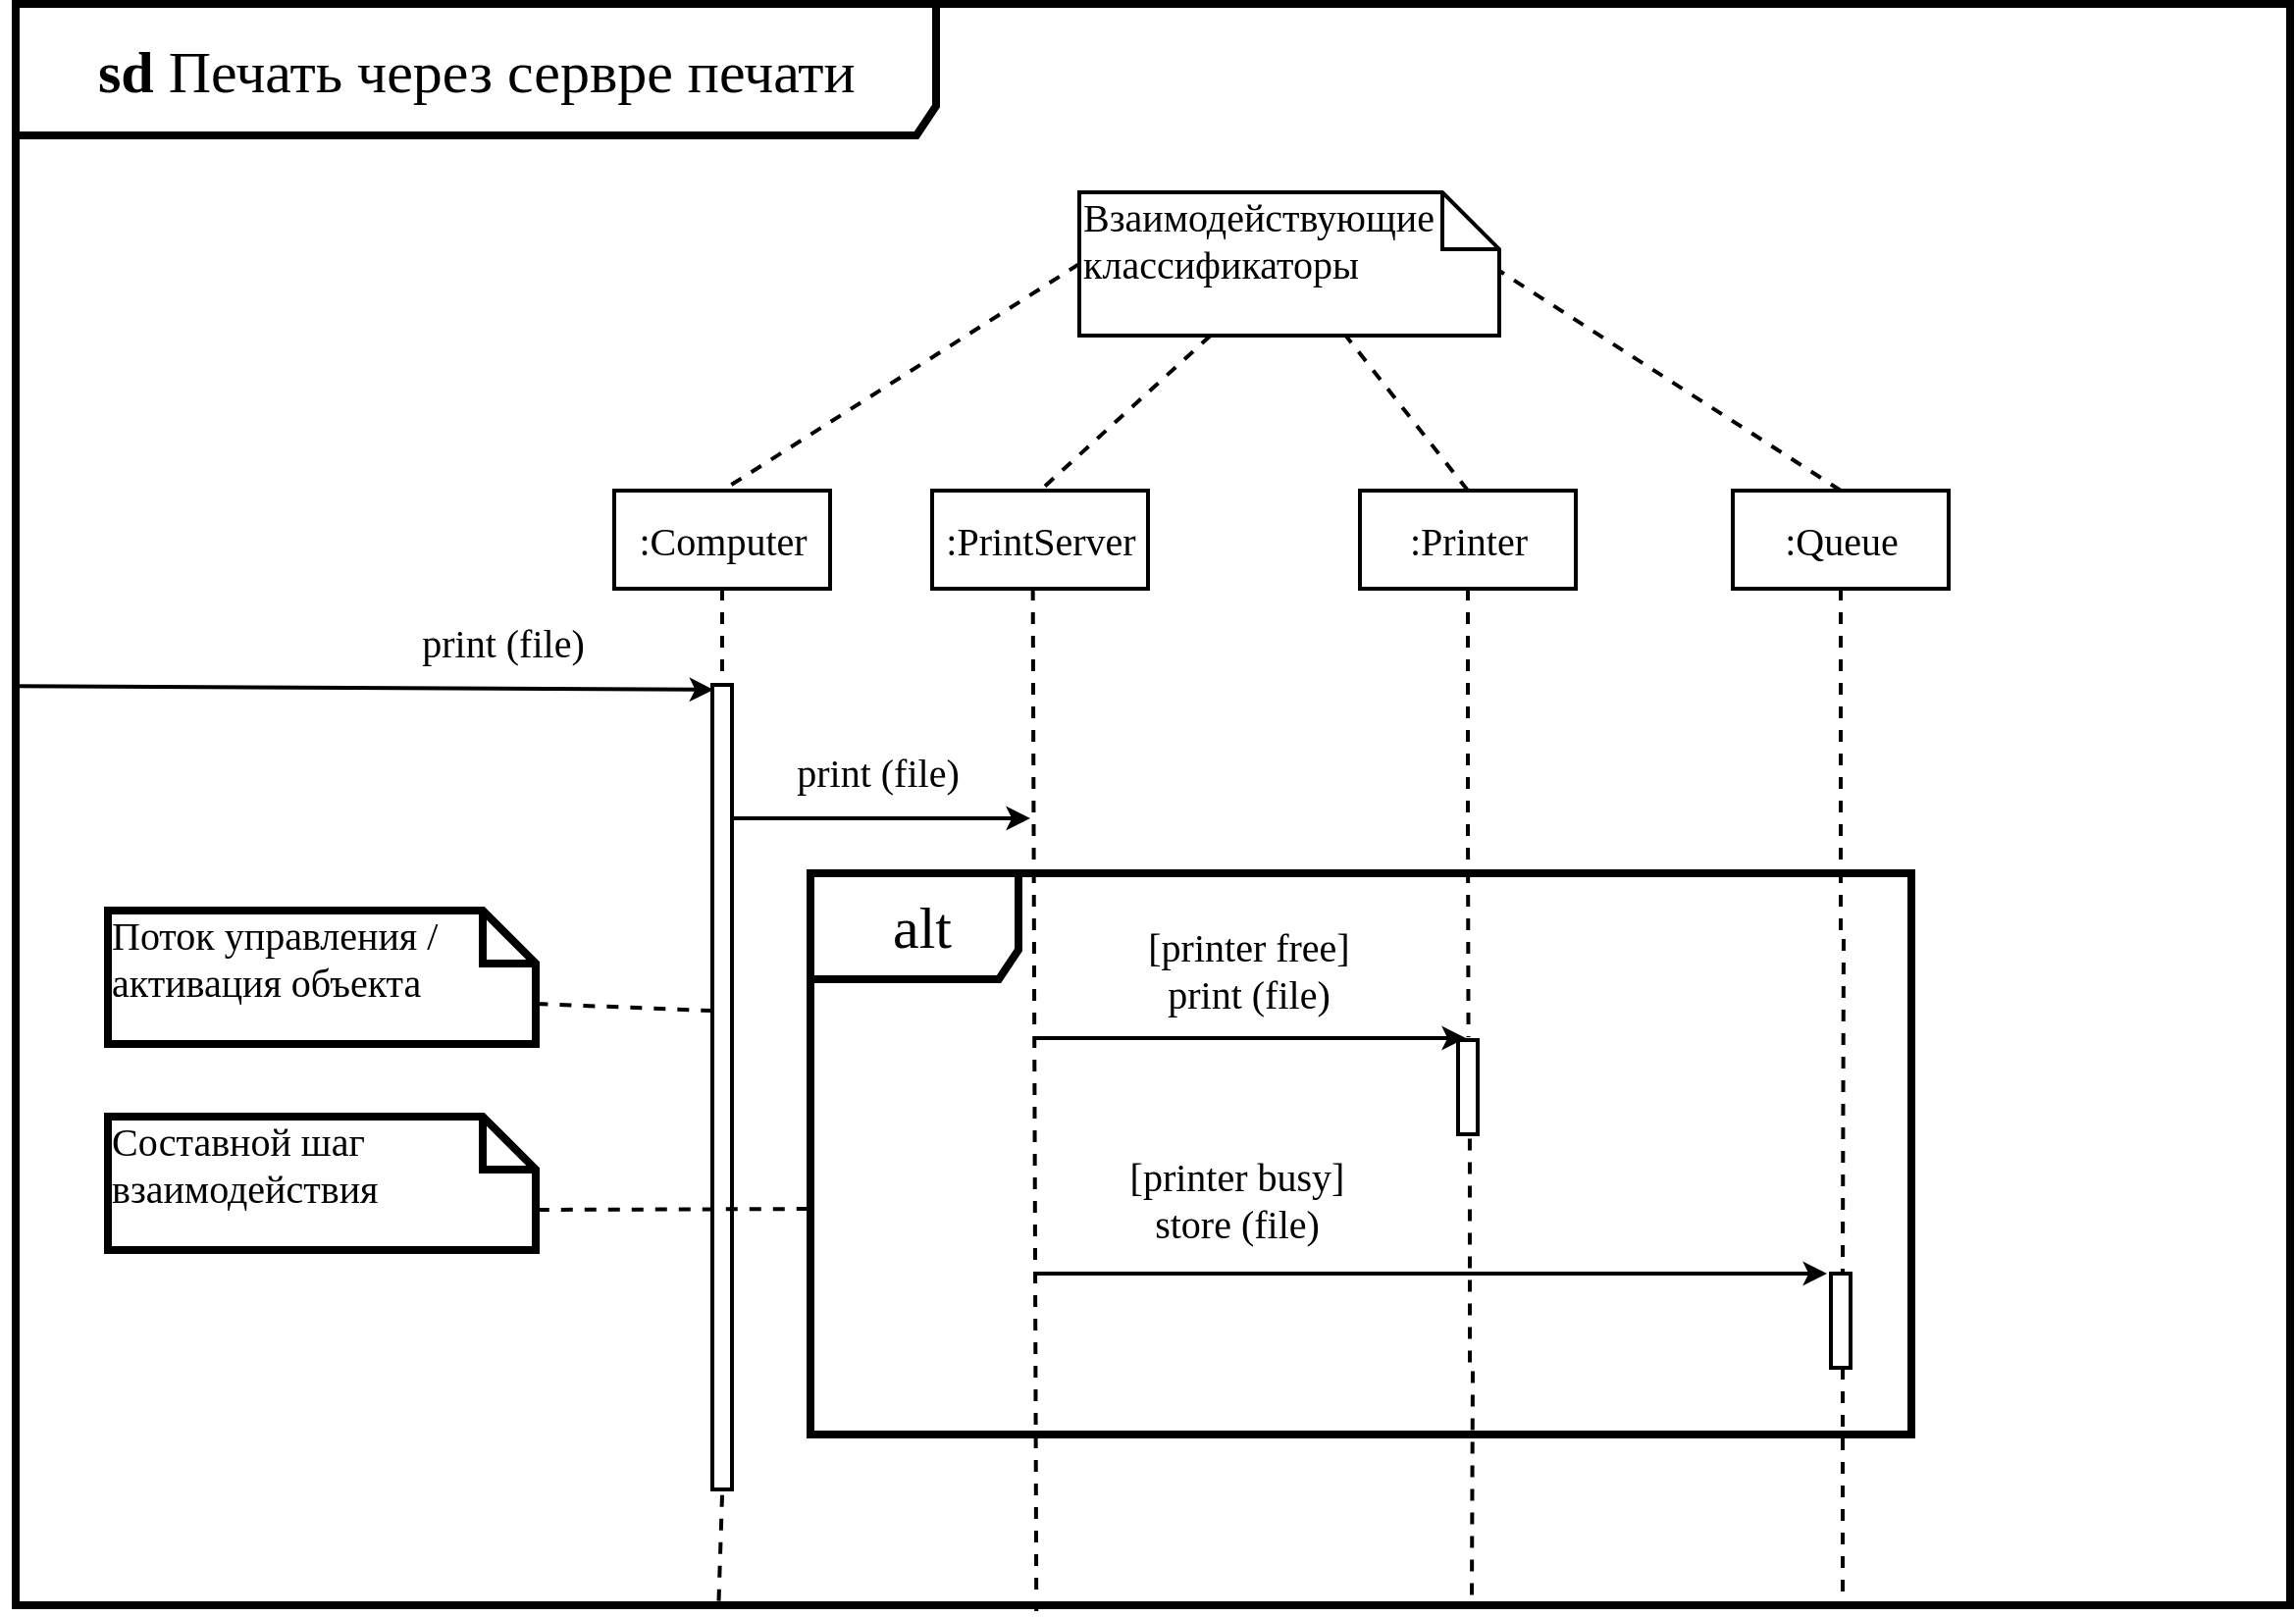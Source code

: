 <mxfile version="13.0.7" type="device"><diagram id="FP6hQe6rue6RQZugP6II" name="Страница 1"><mxGraphModel dx="1574" dy="1006" grid="0" gridSize="10" guides="1" tooltips="1" connect="1" arrows="1" fold="1" page="1" pageScale="1" pageWidth="1169" pageHeight="827" background="#ffffff" math="0" shadow="0"><root><mxCell id="0"/><mxCell id="1" parent="0"/><mxCell id="UIfyfG76Ny-vsyYjU2aN-3" value="&lt;blockquote style=&quot;margin: 0 0 0 40px ; border: none ; padding: 0px&quot;&gt;alt&lt;/blockquote&gt;" style="shape=umlFrame;whiteSpace=wrap;html=1;fillColor=none;strokeWidth=4;strokeColor=#000000;fontFamily=Times New Roman;fontSize=30;width=106;height=54;fontColor=#000000;align=left;" vertex="1" parent="1"><mxGeometry x="413" y="447" width="561" height="286" as="geometry"/></mxCell><mxCell id="Ux6c0Q0Hh7L8MVKCxiyg-1" value="&lt;blockquote style=&quot;margin: 0 0 0 40px ; border: none ; padding: 0px&quot;&gt;&lt;b&gt;sd &lt;/b&gt;Печать через сервре печати&lt;/blockquote&gt;" style="shape=umlFrame;whiteSpace=wrap;html=1;fillColor=none;strokeWidth=4;strokeColor=#000000;fontFamily=Times New Roman;fontSize=30;width=469;height=67;fontColor=#000000;align=left;" parent="1" vertex="1"><mxGeometry x="8" y="4" width="1159" height="816" as="geometry"/></mxCell><mxCell id="Ux6c0Q0Hh7L8MVKCxiyg-2" value=":Computer" style="html=1;strokeColor=#000000;strokeWidth=2;fillColor=none;fontFamily=Times New Roman;fontColor=#000000;fontSize=20;" parent="1" vertex="1"><mxGeometry x="313" y="252" width="110" height="50" as="geometry"/></mxCell><mxCell id="Ux6c0Q0Hh7L8MVKCxiyg-3" value=":PrintServer" style="html=1;strokeColor=#000000;strokeWidth=2;fillColor=none;fontFamily=Times New Roman;fontColor=#000000;fontSize=20;" parent="1" vertex="1"><mxGeometry x="475" y="252" width="110" height="50" as="geometry"/></mxCell><mxCell id="Ux6c0Q0Hh7L8MVKCxiyg-9" style="edgeStyle=none;rounded=0;orthogonalLoop=1;jettySize=auto;html=1;exitX=0.5;exitY=0;exitDx=0;exitDy=0;dashed=1;endArrow=none;endFill=0;strokeColor=#000000;strokeWidth=2;fontFamily=Times New Roman;fontSize=20;fontColor=#000000;" parent="1" source="Ux6c0Q0Hh7L8MVKCxiyg-4" target="Ux6c0Q0Hh7L8MVKCxiyg-6" edge="1"><mxGeometry relative="1" as="geometry"/></mxCell><mxCell id="UIfyfG76Ny-vsyYjU2aN-11" style="edgeStyle=orthogonalEdgeStyle;rounded=0;orthogonalLoop=1;jettySize=auto;html=1;exitX=0.5;exitY=1;exitDx=0;exitDy=0;entryX=0.528;entryY=-0.03;entryDx=0;entryDy=0;entryPerimeter=0;strokeWidth=2;strokeColor=#000000;dashed=1;labelBackgroundColor=none;endArrow=none;endFill=0;" edge="1" parent="1" source="Ux6c0Q0Hh7L8MVKCxiyg-4" target="UIfyfG76Ny-vsyYjU2aN-10"><mxGeometry relative="1" as="geometry"/></mxCell><mxCell id="Ux6c0Q0Hh7L8MVKCxiyg-4" value=":Printer" style="html=1;strokeColor=#000000;strokeWidth=2;fillColor=none;fontFamily=Times New Roman;fontColor=#000000;fontSize=20;" parent="1" vertex="1"><mxGeometry x="693" y="252" width="110" height="50" as="geometry"/></mxCell><mxCell id="Ux6c0Q0Hh7L8MVKCxiyg-10" style="edgeStyle=none;rounded=0;orthogonalLoop=1;jettySize=auto;html=1;exitX=0.5;exitY=0;exitDx=0;exitDy=0;entryX=1;entryY=0.548;entryDx=0;entryDy=0;entryPerimeter=0;dashed=1;endArrow=none;endFill=0;strokeColor=#000000;strokeWidth=2;fontFamily=Times New Roman;fontSize=20;fontColor=#000000;" parent="1" source="Ux6c0Q0Hh7L8MVKCxiyg-5" target="Ux6c0Q0Hh7L8MVKCxiyg-6" edge="1"><mxGeometry relative="1" as="geometry"/></mxCell><mxCell id="Ux6c0Q0Hh7L8MVKCxiyg-5" value=":Queue" style="html=1;strokeColor=#000000;strokeWidth=2;fillColor=none;fontFamily=Times New Roman;fontColor=#000000;fontSize=20;" parent="1" vertex="1"><mxGeometry x="883" y="252" width="110" height="50" as="geometry"/></mxCell><mxCell id="Ux6c0Q0Hh7L8MVKCxiyg-7" style="rounded=0;orthogonalLoop=1;jettySize=auto;html=1;exitX=0;exitY=0.5;exitDx=0;exitDy=0;exitPerimeter=0;entryX=0.5;entryY=0;entryDx=0;entryDy=0;fontFamily=Times New Roman;fontSize=20;fontColor=#000000;strokeColor=#000000;strokeWidth=2;endArrow=none;endFill=0;dashed=1;" parent="1" source="Ux6c0Q0Hh7L8MVKCxiyg-6" target="Ux6c0Q0Hh7L8MVKCxiyg-2" edge="1"><mxGeometry relative="1" as="geometry"/></mxCell><mxCell id="Ux6c0Q0Hh7L8MVKCxiyg-8" style="edgeStyle=none;rounded=0;orthogonalLoop=1;jettySize=auto;html=1;entryX=0.5;entryY=0;entryDx=0;entryDy=0;dashed=1;endArrow=none;endFill=0;strokeColor=#000000;strokeWidth=2;fontFamily=Times New Roman;fontSize=20;fontColor=#000000;" parent="1" source="Ux6c0Q0Hh7L8MVKCxiyg-6" target="Ux6c0Q0Hh7L8MVKCxiyg-3" edge="1"><mxGeometry relative="1" as="geometry"/></mxCell><mxCell id="Ux6c0Q0Hh7L8MVKCxiyg-6" value="&lt;font face=&quot;Times New Roman&quot;&gt;&lt;span style=&quot;font-size: 20px&quot;&gt;Взаимодействующие классификаторы&lt;/span&gt;&lt;/font&gt;" style="shape=note;whiteSpace=wrap;html=1;size=29;verticalAlign=top;align=left;spacingTop=-6;strokeColor=#000000;strokeWidth=2;fillColor=none;fontColor=#000000;" parent="1" vertex="1"><mxGeometry x="550" y="100" width="214" height="73" as="geometry"/></mxCell><mxCell id="Ux6c0Q0Hh7L8MVKCxiyg-13" style="edgeStyle=none;rounded=0;orthogonalLoop=1;jettySize=auto;html=1;exitX=0.5;exitY=1;exitDx=0;exitDy=0;entryX=0.307;entryY=1;entryDx=0;entryDy=0;entryPerimeter=0;dashed=1;endArrow=none;endFill=0;strokeColor=#000000;strokeWidth=2;fontFamily=Times New Roman;fontSize=20;fontColor=#000000;" parent="1" edge="1"><mxGeometry relative="1" as="geometry"><mxPoint x="526.33" y="302" as="sourcePoint"/><mxPoint x="528.12" y="823" as="targetPoint"/></mxGeometry></mxCell><mxCell id="Ux6c0Q0Hh7L8MVKCxiyg-16" value="" style="html=1;points=[];perimeter=orthogonalPerimeter;labelBackgroundColor=#2a2a2a;strokeColor=#000000;strokeWidth=2;fillColor=none;fontFamily=Times New Roman;fontSize=20;fontColor=#000000;align=left;" parent="1" vertex="1"><mxGeometry x="363" y="351" width="10" height="410" as="geometry"/></mxCell><mxCell id="Ux6c0Q0Hh7L8MVKCxiyg-17" style="edgeStyle=none;rounded=0;orthogonalLoop=1;jettySize=auto;html=1;exitX=0.5;exitY=1.007;exitDx=0;exitDy=0;entryX=0.309;entryY=1.002;entryDx=0;entryDy=0;entryPerimeter=0;dashed=1;endArrow=none;endFill=0;strokeColor=#000000;strokeWidth=2;fontFamily=Times New Roman;fontSize=20;fontColor=#000000;exitPerimeter=0;" parent="1" source="Ux6c0Q0Hh7L8MVKCxiyg-16" edge="1" target="Ux6c0Q0Hh7L8MVKCxiyg-1"><mxGeometry relative="1" as="geometry"><mxPoint x="536.33" y="312" as="sourcePoint"/><mxPoint x="371.52" y="823" as="targetPoint"/></mxGeometry></mxCell><mxCell id="Ux6c0Q0Hh7L8MVKCxiyg-18" style="edgeStyle=none;rounded=0;orthogonalLoop=1;jettySize=auto;html=1;exitX=0.5;exitY=1;exitDx=0;exitDy=0;entryX=0.5;entryY=0;entryDx=0;entryDy=0;entryPerimeter=0;dashed=1;endArrow=none;endFill=0;strokeColor=#000000;strokeWidth=2;fontFamily=Times New Roman;fontSize=20;fontColor=#000000;" parent="1" source="Ux6c0Q0Hh7L8MVKCxiyg-2" target="Ux6c0Q0Hh7L8MVKCxiyg-16" edge="1"><mxGeometry relative="1" as="geometry"><mxPoint x="367.83" y="309.0" as="sourcePoint"/><mxPoint x="368.038" y="368.13" as="targetPoint"/></mxGeometry></mxCell><mxCell id="Ux6c0Q0Hh7L8MVKCxiyg-19" value="" style="endArrow=classic;html=1;strokeColor=#000000;strokeWidth=2;fontFamily=Times New Roman;fontSize=20;fontColor=#000000;entryX=0.062;entryY=0.006;entryDx=0;entryDy=0;entryPerimeter=0;labelBackgroundColor=none;exitX=0;exitY=0.426;exitDx=0;exitDy=0;exitPerimeter=0;" parent="1" source="Ux6c0Q0Hh7L8MVKCxiyg-1" target="Ux6c0Q0Hh7L8MVKCxiyg-16" edge="1"><mxGeometry width="50" height="50" relative="1" as="geometry"><mxPoint x="13" y="353" as="sourcePoint"/><mxPoint x="409" y="277" as="targetPoint"/></mxGeometry></mxCell><mxCell id="Ux6c0Q0Hh7L8MVKCxiyg-20" value="print (file)" style="text;html=1;strokeColor=none;fillColor=none;align=center;verticalAlign=middle;whiteSpace=wrap;rounded=0;labelBackgroundColor=none;fontFamily=Times New Roman;fontSize=20;fontColor=#000000;" parent="1" vertex="1"><mxGeometry x="194" y="315" width="125" height="28" as="geometry"/></mxCell><mxCell id="Ux6c0Q0Hh7L8MVKCxiyg-21" value="&lt;font face=&quot;Times New Roman&quot;&gt;&lt;span style=&quot;font-size: 20px&quot;&gt;Поток управления / активация объекта&lt;/span&gt;&lt;/font&gt;&lt;font face=&quot;Times New Roman&quot;&gt;&lt;span style=&quot;font-size: 20px&quot;&gt;&lt;br&gt;&lt;/span&gt;&lt;/font&gt;" style="shape=note;whiteSpace=wrap;html=1;size=27;verticalAlign=top;align=left;spacingTop=-6;strokeColor=#000000;strokeWidth=4;fillColor=none;fontColor=#000000;rounded=0;rotation=0;" parent="1" vertex="1"><mxGeometry x="55" y="466" width="218" height="68" as="geometry"/></mxCell><mxCell id="Ux6c0Q0Hh7L8MVKCxiyg-22" style="edgeStyle=none;rounded=0;orthogonalLoop=1;jettySize=auto;html=1;entryX=0;entryY=0;entryDx=218.0;entryDy=47.5;entryPerimeter=0;dashed=1;endArrow=none;endFill=0;strokeColor=#000000;strokeWidth=2;fontFamily=Times New Roman;fontSize=20;fontColor=#000000;exitX=0.014;exitY=0.405;exitDx=0;exitDy=0;exitPerimeter=0;" parent="1" source="Ux6c0Q0Hh7L8MVKCxiyg-16" target="Ux6c0Q0Hh7L8MVKCxiyg-21" edge="1"><mxGeometry relative="1" as="geometry"><mxPoint x="309" y="590.0" as="sourcePoint"/><mxPoint x="309" y="639" as="targetPoint"/></mxGeometry></mxCell><mxCell id="UIfyfG76Ny-vsyYjU2aN-1" value="" style="endArrow=classic;html=1;strokeColor=#000000;strokeWidth=2;fontFamily=Times New Roman;fontSize=20;fontColor=#000000;labelBackgroundColor=none;exitX=1.077;exitY=0.166;exitDx=0;exitDy=0;exitPerimeter=0;" edge="1" parent="1" source="Ux6c0Q0Hh7L8MVKCxiyg-16"><mxGeometry width="50" height="50" relative="1" as="geometry"><mxPoint x="377" y="423" as="sourcePoint"/><mxPoint x="525" y="419" as="targetPoint"/></mxGeometry></mxCell><mxCell id="UIfyfG76Ny-vsyYjU2aN-2" value="print (file)" style="text;html=1;strokeColor=none;fillColor=none;align=center;verticalAlign=middle;whiteSpace=wrap;rounded=0;labelBackgroundColor=none;fontFamily=Times New Roman;fontSize=20;fontColor=#000000;" vertex="1" parent="1"><mxGeometry x="385" y="381" width="125" height="28" as="geometry"/></mxCell><mxCell id="UIfyfG76Ny-vsyYjU2aN-5" value="&lt;font face=&quot;Times New Roman&quot;&gt;&lt;span style=&quot;font-size: 20px&quot;&gt;Составной шаг взаимодействия&lt;br&gt;&lt;/span&gt;&lt;/font&gt;" style="shape=note;whiteSpace=wrap;html=1;size=27;verticalAlign=top;align=left;spacingTop=-6;strokeColor=#000000;strokeWidth=4;fillColor=none;fontColor=#000000;rounded=0;rotation=0;" vertex="1" parent="1"><mxGeometry x="55" y="571" width="218" height="68" as="geometry"/></mxCell><mxCell id="UIfyfG76Ny-vsyYjU2aN-6" style="edgeStyle=none;rounded=0;orthogonalLoop=1;jettySize=auto;html=1;entryX=0;entryY=0;entryDx=218;entryDy=47.5;entryPerimeter=0;dashed=1;endArrow=none;endFill=0;strokeColor=#000000;strokeWidth=2;fontFamily=Times New Roman;fontSize=20;fontColor=#000000;exitX=-0.002;exitY=0.598;exitDx=0;exitDy=0;exitPerimeter=0;" edge="1" parent="1" source="UIfyfG76Ny-vsyYjU2aN-3" target="UIfyfG76Ny-vsyYjU2aN-5"><mxGeometry relative="1" as="geometry"><mxPoint x="380.14" y="646.55" as="sourcePoint"/><mxPoint x="290" y="643" as="targetPoint"/></mxGeometry></mxCell><mxCell id="UIfyfG76Ny-vsyYjU2aN-7" value="" style="endArrow=classic;html=1;strokeColor=#000000;strokeWidth=2;fontFamily=Times New Roman;fontSize=20;fontColor=#000000;labelBackgroundColor=none;exitX=1.077;exitY=0.166;exitDx=0;exitDy=0;exitPerimeter=0;" edge="1" parent="1"><mxGeometry width="50" height="50" relative="1" as="geometry"><mxPoint x="528" y="531.06" as="sourcePoint"/><mxPoint x="747" y="531" as="targetPoint"/></mxGeometry></mxCell><mxCell id="UIfyfG76Ny-vsyYjU2aN-8" value="[printer free]&lt;br&gt;print (file)" style="text;html=1;strokeColor=none;fillColor=none;align=center;verticalAlign=middle;whiteSpace=wrap;rounded=0;labelBackgroundColor=none;fontFamily=Times New Roman;fontSize=20;fontColor=#000000;" vertex="1" parent="1"><mxGeometry x="556" y="469" width="161" height="53" as="geometry"/></mxCell><mxCell id="UIfyfG76Ny-vsyYjU2aN-20" value="[printer busy]&lt;br&gt;store (file)" style="text;html=1;strokeColor=none;fillColor=none;align=center;verticalAlign=middle;whiteSpace=wrap;rounded=0;labelBackgroundColor=none;fontFamily=Times New Roman;fontSize=20;fontColor=#000000;" vertex="1" parent="1"><mxGeometry x="550" y="586" width="161" height="53" as="geometry"/></mxCell><mxCell id="UIfyfG76Ny-vsyYjU2aN-10" value="" style="html=1;points=[];perimeter=orthogonalPerimeter;labelBackgroundColor=#2a2a2a;strokeColor=#000000;strokeWidth=2;fillColor=none;fontFamily=Times New Roman;fontSize=20;fontColor=#000000;align=left;" vertex="1" parent="1"><mxGeometry x="743" y="532" width="10" height="48" as="geometry"/></mxCell><mxCell id="UIfyfG76Ny-vsyYjU2aN-15" value="" style="html=1;points=[];perimeter=orthogonalPerimeter;labelBackgroundColor=#2a2a2a;strokeColor=#000000;strokeWidth=2;fillColor=none;fontFamily=Times New Roman;fontSize=20;fontColor=#000000;align=left;" vertex="1" parent="1"><mxGeometry x="933" y="651" width="10" height="48" as="geometry"/></mxCell><mxCell id="UIfyfG76Ny-vsyYjU2aN-12" style="edgeStyle=orthogonalEdgeStyle;rounded=0;orthogonalLoop=1;jettySize=auto;html=1;exitX=0.597;exitY=1.047;exitDx=0;exitDy=0;strokeWidth=2;strokeColor=#000000;dashed=1;labelBackgroundColor=none;endArrow=none;endFill=0;exitPerimeter=0;" edge="1" parent="1" source="UIfyfG76Ny-vsyYjU2aN-10"><mxGeometry relative="1" as="geometry"><mxPoint x="750" y="598" as="sourcePoint"/><mxPoint x="750" y="819" as="targetPoint"/></mxGeometry></mxCell><mxCell id="UIfyfG76Ny-vsyYjU2aN-13" value="" style="endArrow=classic;html=1;strokeColor=#000000;strokeWidth=2;fontFamily=Times New Roman;fontSize=20;fontColor=#000000;labelBackgroundColor=none;exitX=1.077;exitY=0.166;exitDx=0;exitDy=0;exitPerimeter=0;entryX=-0.197;entryY=-0.001;entryDx=0;entryDy=0;entryPerimeter=0;" edge="1" parent="1" target="UIfyfG76Ny-vsyYjU2aN-15"><mxGeometry width="50" height="50" relative="1" as="geometry"><mxPoint x="527" y="651.06" as="sourcePoint"/><mxPoint x="922" y="651" as="targetPoint"/></mxGeometry></mxCell><mxCell id="UIfyfG76Ny-vsyYjU2aN-16" style="edgeStyle=orthogonalEdgeStyle;rounded=0;orthogonalLoop=1;jettySize=auto;html=1;exitX=0.5;exitY=1;exitDx=0;exitDy=0;strokeWidth=2;strokeColor=#000000;dashed=1;labelBackgroundColor=none;endArrow=none;endFill=0;" edge="1" parent="1" source="Ux6c0Q0Hh7L8MVKCxiyg-5"><mxGeometry relative="1" as="geometry"><mxPoint x="937" y="488.996" as="sourcePoint"/><mxPoint x="939" y="650" as="targetPoint"/></mxGeometry></mxCell><mxCell id="UIfyfG76Ny-vsyYjU2aN-18" style="edgeStyle=orthogonalEdgeStyle;rounded=0;orthogonalLoop=1;jettySize=auto;html=1;strokeWidth=2;strokeColor=#000000;dashed=1;labelBackgroundColor=none;endArrow=none;endFill=0;" edge="1" parent="1" target="Ux6c0Q0Hh7L8MVKCxiyg-1"><mxGeometry relative="1" as="geometry"><mxPoint x="939" y="699" as="sourcePoint"/><mxPoint x="938.5" y="788" as="targetPoint"/><Array as="points"><mxPoint x="938" y="699"/><mxPoint x="939" y="699"/></Array></mxGeometry></mxCell></root></mxGraphModel></diagram></mxfile>